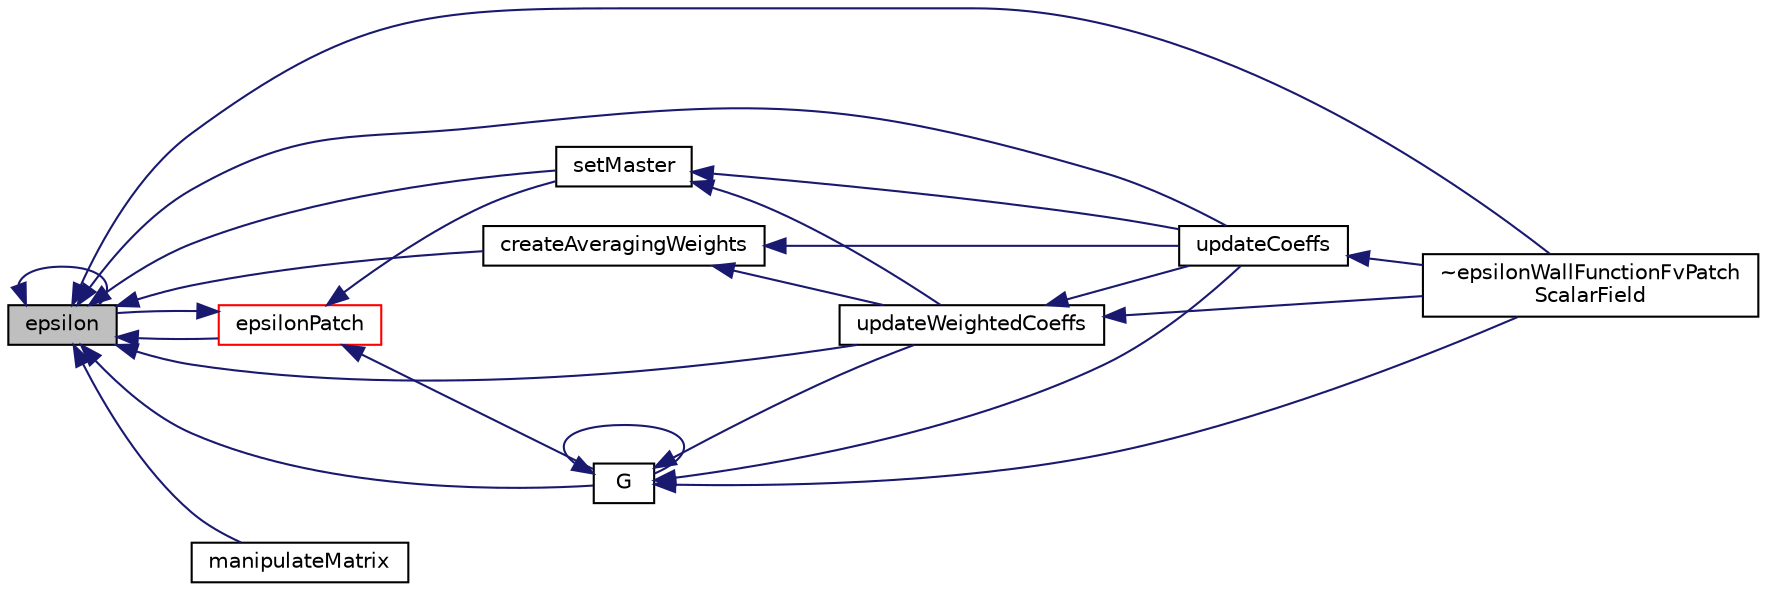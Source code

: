 digraph "epsilon"
{
  bgcolor="transparent";
  edge [fontname="Helvetica",fontsize="10",labelfontname="Helvetica",labelfontsize="10"];
  node [fontname="Helvetica",fontsize="10",shape=record];
  rankdir="LR";
  Node1935 [label="epsilon",height=0.2,width=0.4,color="black", fillcolor="grey75", style="filled", fontcolor="black"];
  Node1935 -> Node1936 [dir="back",color="midnightblue",fontsize="10",style="solid",fontname="Helvetica"];
  Node1936 [label="createAveragingWeights",height=0.2,width=0.4,color="black",URL="$a32129.html#a7e3f26a2eb2d1d475fca3c80c5fa26f0",tooltip="Create the averaging weights for cells which are bounded by. "];
  Node1936 -> Node1937 [dir="back",color="midnightblue",fontsize="10",style="solid",fontname="Helvetica"];
  Node1937 [label="updateCoeffs",height=0.2,width=0.4,color="black",URL="$a32129.html#a7e24eafac629d3733181cd942d4c902f",tooltip="Update the coefficients associated with the patch field. "];
  Node1937 -> Node1938 [dir="back",color="midnightblue",fontsize="10",style="solid",fontname="Helvetica"];
  Node1938 [label="~epsilonWallFunctionFvPatch\lScalarField",height=0.2,width=0.4,color="black",URL="$a32129.html#a98881bea9b62755b180a80471c61424e",tooltip="Destructor. "];
  Node1936 -> Node1939 [dir="back",color="midnightblue",fontsize="10",style="solid",fontname="Helvetica"];
  Node1939 [label="updateWeightedCoeffs",height=0.2,width=0.4,color="black",URL="$a32129.html#abdb19742355ced144cd0033d4c5b1e35",tooltip="Update the coefficients associated with the patch field. "];
  Node1939 -> Node1937 [dir="back",color="midnightblue",fontsize="10",style="solid",fontname="Helvetica"];
  Node1939 -> Node1938 [dir="back",color="midnightblue",fontsize="10",style="solid",fontname="Helvetica"];
  Node1935 -> Node1935 [dir="back",color="midnightblue",fontsize="10",style="solid",fontname="Helvetica"];
  Node1935 -> Node1940 [dir="back",color="midnightblue",fontsize="10",style="solid",fontname="Helvetica"];
  Node1940 [label="epsilonPatch",height=0.2,width=0.4,color="red",URL="$a32129.html#ad684192532c35b596d19ec40e95ea6ca",tooltip="Helper function to return non-const access to an epsilon patch. "];
  Node1940 -> Node1935 [dir="back",color="midnightblue",fontsize="10",style="solid",fontname="Helvetica"];
  Node1940 -> Node1942 [dir="back",color="midnightblue",fontsize="10",style="solid",fontname="Helvetica"];
  Node1942 [label="G",height=0.2,width=0.4,color="black",URL="$a32129.html#aafc30a8b8cdbb2115df92328cf45d5ad",tooltip="Return non-const access to the master&#39;s G field. "];
  Node1942 -> Node1942 [dir="back",color="midnightblue",fontsize="10",style="solid",fontname="Helvetica"];
  Node1942 -> Node1937 [dir="back",color="midnightblue",fontsize="10",style="solid",fontname="Helvetica"];
  Node1942 -> Node1939 [dir="back",color="midnightblue",fontsize="10",style="solid",fontname="Helvetica"];
  Node1942 -> Node1938 [dir="back",color="midnightblue",fontsize="10",style="solid",fontname="Helvetica"];
  Node1940 -> Node1943 [dir="back",color="midnightblue",fontsize="10",style="solid",fontname="Helvetica"];
  Node1943 [label="setMaster",height=0.2,width=0.4,color="black",URL="$a32129.html#af62f4355fcee4da87dbdf3b365d3d73a",tooltip="Set the master patch - master is responsible for updating all. "];
  Node1943 -> Node1937 [dir="back",color="midnightblue",fontsize="10",style="solid",fontname="Helvetica"];
  Node1943 -> Node1939 [dir="back",color="midnightblue",fontsize="10",style="solid",fontname="Helvetica"];
  Node1935 -> Node1942 [dir="back",color="midnightblue",fontsize="10",style="solid",fontname="Helvetica"];
  Node1935 -> Node1944 [dir="back",color="midnightblue",fontsize="10",style="solid",fontname="Helvetica"];
  Node1944 [label="manipulateMatrix",height=0.2,width=0.4,color="black",URL="$a32129.html#a45d1c9e9ccd460392d93923472aac76c",tooltip="Manipulate matrix with given weights. "];
  Node1935 -> Node1943 [dir="back",color="midnightblue",fontsize="10",style="solid",fontname="Helvetica"];
  Node1935 -> Node1937 [dir="back",color="midnightblue",fontsize="10",style="solid",fontname="Helvetica"];
  Node1935 -> Node1939 [dir="back",color="midnightblue",fontsize="10",style="solid",fontname="Helvetica"];
  Node1935 -> Node1938 [dir="back",color="midnightblue",fontsize="10",style="solid",fontname="Helvetica"];
}
